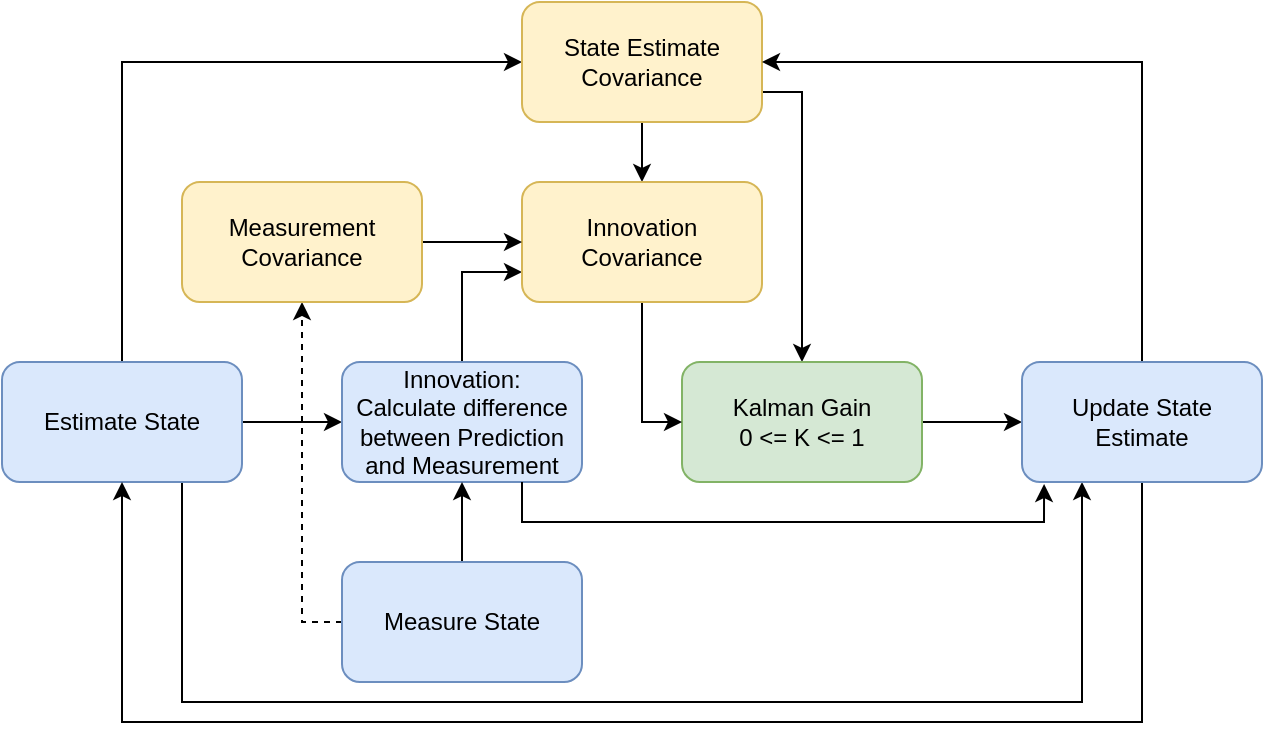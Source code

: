 <mxfile version="24.7.7">
  <diagram name="Seite-1" id="JS4EYDcLNleQqdy2IWI7">
    <mxGraphModel dx="954" dy="647" grid="1" gridSize="10" guides="1" tooltips="1" connect="1" arrows="1" fold="1" page="1" pageScale="1" pageWidth="827" pageHeight="1169" math="0" shadow="0">
      <root>
        <mxCell id="0" />
        <mxCell id="1" parent="0" />
        <mxCell id="y1j3MipExPK3Uck2WT8Z-48" style="edgeStyle=orthogonalEdgeStyle;rounded=0;orthogonalLoop=1;jettySize=auto;html=1;entryX=0;entryY=0.5;entryDx=0;entryDy=0;" edge="1" parent="1" source="y1j3MipExPK3Uck2WT8Z-1" target="y1j3MipExPK3Uck2WT8Z-3">
          <mxGeometry relative="1" as="geometry" />
        </mxCell>
        <mxCell id="y1j3MipExPK3Uck2WT8Z-49" style="edgeStyle=orthogonalEdgeStyle;rounded=0;orthogonalLoop=1;jettySize=auto;html=1;entryX=0;entryY=0.5;entryDx=0;entryDy=0;" edge="1" parent="1" source="y1j3MipExPK3Uck2WT8Z-1" target="y1j3MipExPK3Uck2WT8Z-2">
          <mxGeometry relative="1" as="geometry">
            <Array as="points">
              <mxPoint x="140" y="120" />
            </Array>
          </mxGeometry>
        </mxCell>
        <mxCell id="y1j3MipExPK3Uck2WT8Z-70" style="edgeStyle=orthogonalEdgeStyle;rounded=0;orthogonalLoop=1;jettySize=auto;html=1;exitX=0.75;exitY=1;exitDx=0;exitDy=0;entryX=0.25;entryY=1;entryDx=0;entryDy=0;" edge="1" parent="1" source="y1j3MipExPK3Uck2WT8Z-1" target="y1j3MipExPK3Uck2WT8Z-6">
          <mxGeometry relative="1" as="geometry">
            <Array as="points">
              <mxPoint x="170" y="440" />
              <mxPoint x="620" y="440" />
            </Array>
          </mxGeometry>
        </mxCell>
        <mxCell id="y1j3MipExPK3Uck2WT8Z-1" value="Estimate State" style="rounded=1;whiteSpace=wrap;html=1;fillColor=#dae8fc;strokeColor=#6c8ebf;" vertex="1" parent="1">
          <mxGeometry x="80" y="270" width="120" height="60" as="geometry" />
        </mxCell>
        <mxCell id="y1j3MipExPK3Uck2WT8Z-42" style="edgeStyle=orthogonalEdgeStyle;rounded=0;orthogonalLoop=1;jettySize=auto;html=1;entryX=0.5;entryY=0;entryDx=0;entryDy=0;" edge="1" parent="1" source="y1j3MipExPK3Uck2WT8Z-2" target="y1j3MipExPK3Uck2WT8Z-5">
          <mxGeometry relative="1" as="geometry" />
        </mxCell>
        <mxCell id="y1j3MipExPK3Uck2WT8Z-58" style="edgeStyle=orthogonalEdgeStyle;rounded=0;orthogonalLoop=1;jettySize=auto;html=1;exitX=1;exitY=0.75;exitDx=0;exitDy=0;" edge="1" parent="1" source="y1j3MipExPK3Uck2WT8Z-2" target="y1j3MipExPK3Uck2WT8Z-4">
          <mxGeometry relative="1" as="geometry" />
        </mxCell>
        <mxCell id="y1j3MipExPK3Uck2WT8Z-2" value="State Estimate Covariance" style="rounded=1;whiteSpace=wrap;html=1;fillColor=#fff2cc;strokeColor=#d6b656;" vertex="1" parent="1">
          <mxGeometry x="340" y="90" width="120" height="60" as="geometry" />
        </mxCell>
        <mxCell id="y1j3MipExPK3Uck2WT8Z-65" style="edgeStyle=orthogonalEdgeStyle;rounded=0;orthogonalLoop=1;jettySize=auto;html=1;entryX=0;entryY=0.75;entryDx=0;entryDy=0;" edge="1" parent="1" source="y1j3MipExPK3Uck2WT8Z-3" target="y1j3MipExPK3Uck2WT8Z-5">
          <mxGeometry relative="1" as="geometry" />
        </mxCell>
        <mxCell id="y1j3MipExPK3Uck2WT8Z-3" value="&lt;div&gt;Innovation:&lt;/div&gt;Calculate difference between Prediction and Measurement" style="rounded=1;whiteSpace=wrap;html=1;fillColor=#dae8fc;strokeColor=#6c8ebf;" vertex="1" parent="1">
          <mxGeometry x="250" y="270" width="120" height="60" as="geometry" />
        </mxCell>
        <mxCell id="y1j3MipExPK3Uck2WT8Z-28" style="edgeStyle=orthogonalEdgeStyle;rounded=0;orthogonalLoop=1;jettySize=auto;html=1;entryX=0;entryY=0.5;entryDx=0;entryDy=0;" edge="1" parent="1" source="y1j3MipExPK3Uck2WT8Z-4" target="y1j3MipExPK3Uck2WT8Z-6">
          <mxGeometry relative="1" as="geometry" />
        </mxCell>
        <mxCell id="y1j3MipExPK3Uck2WT8Z-4" value="Kalman Gain&lt;div&gt;0 &amp;lt;= K &amp;lt;= 1&lt;/div&gt;" style="rounded=1;whiteSpace=wrap;html=1;fillColor=#d5e8d4;strokeColor=#82b366;" vertex="1" parent="1">
          <mxGeometry x="420" y="270" width="120" height="60" as="geometry" />
        </mxCell>
        <mxCell id="y1j3MipExPK3Uck2WT8Z-41" style="edgeStyle=orthogonalEdgeStyle;rounded=0;orthogonalLoop=1;jettySize=auto;html=1;entryX=0;entryY=0.5;entryDx=0;entryDy=0;" edge="1" parent="1" source="y1j3MipExPK3Uck2WT8Z-5" target="y1j3MipExPK3Uck2WT8Z-4">
          <mxGeometry relative="1" as="geometry" />
        </mxCell>
        <mxCell id="y1j3MipExPK3Uck2WT8Z-5" value="Innovation Covariance" style="rounded=1;whiteSpace=wrap;html=1;fillColor=#fff2cc;strokeColor=#d6b656;" vertex="1" parent="1">
          <mxGeometry x="340" y="180" width="120" height="60" as="geometry" />
        </mxCell>
        <mxCell id="y1j3MipExPK3Uck2WT8Z-59" style="edgeStyle=orthogonalEdgeStyle;rounded=0;orthogonalLoop=1;jettySize=auto;html=1;entryX=1;entryY=0.5;entryDx=0;entryDy=0;" edge="1" parent="1" source="y1j3MipExPK3Uck2WT8Z-6" target="y1j3MipExPK3Uck2WT8Z-2">
          <mxGeometry relative="1" as="geometry">
            <Array as="points">
              <mxPoint x="650" y="120" />
            </Array>
          </mxGeometry>
        </mxCell>
        <mxCell id="y1j3MipExPK3Uck2WT8Z-60" style="edgeStyle=orthogonalEdgeStyle;rounded=0;orthogonalLoop=1;jettySize=auto;html=1;exitX=0.5;exitY=1;exitDx=0;exitDy=0;entryX=0.5;entryY=1;entryDx=0;entryDy=0;" edge="1" parent="1" source="y1j3MipExPK3Uck2WT8Z-6" target="y1j3MipExPK3Uck2WT8Z-1">
          <mxGeometry relative="1" as="geometry">
            <Array as="points">
              <mxPoint x="650" y="450" />
              <mxPoint x="140" y="450" />
            </Array>
          </mxGeometry>
        </mxCell>
        <mxCell id="y1j3MipExPK3Uck2WT8Z-6" value="Update State Estimate" style="rounded=1;whiteSpace=wrap;html=1;fillColor=#dae8fc;strokeColor=#6c8ebf;" vertex="1" parent="1">
          <mxGeometry x="590" y="270" width="120" height="60" as="geometry" />
        </mxCell>
        <mxCell id="y1j3MipExPK3Uck2WT8Z-52" style="edgeStyle=orthogonalEdgeStyle;rounded=0;orthogonalLoop=1;jettySize=auto;html=1;entryX=0.5;entryY=1;entryDx=0;entryDy=0;" edge="1" parent="1" source="y1j3MipExPK3Uck2WT8Z-18" target="y1j3MipExPK3Uck2WT8Z-3">
          <mxGeometry relative="1" as="geometry" />
        </mxCell>
        <mxCell id="y1j3MipExPK3Uck2WT8Z-62" style="edgeStyle=orthogonalEdgeStyle;rounded=0;orthogonalLoop=1;jettySize=auto;html=1;entryX=0.5;entryY=1;entryDx=0;entryDy=0;dashed=1;" edge="1" parent="1" source="y1j3MipExPK3Uck2WT8Z-18" target="y1j3MipExPK3Uck2WT8Z-61">
          <mxGeometry relative="1" as="geometry">
            <Array as="points">
              <mxPoint x="230" y="400" />
            </Array>
          </mxGeometry>
        </mxCell>
        <mxCell id="y1j3MipExPK3Uck2WT8Z-18" value="Measure State" style="rounded=1;whiteSpace=wrap;html=1;fillColor=#dae8fc;strokeColor=#6c8ebf;" vertex="1" parent="1">
          <mxGeometry x="250" y="370" width="120" height="60" as="geometry" />
        </mxCell>
        <mxCell id="y1j3MipExPK3Uck2WT8Z-66" style="edgeStyle=orthogonalEdgeStyle;rounded=0;orthogonalLoop=1;jettySize=auto;html=1;entryX=0;entryY=0.5;entryDx=0;entryDy=0;" edge="1" parent="1" source="y1j3MipExPK3Uck2WT8Z-61" target="y1j3MipExPK3Uck2WT8Z-5">
          <mxGeometry relative="1" as="geometry" />
        </mxCell>
        <mxCell id="y1j3MipExPK3Uck2WT8Z-61" value="Measurement Covariance" style="rounded=1;whiteSpace=wrap;html=1;fillColor=#fff2cc;strokeColor=#d6b656;" vertex="1" parent="1">
          <mxGeometry x="170" y="180" width="120" height="60" as="geometry" />
        </mxCell>
        <mxCell id="y1j3MipExPK3Uck2WT8Z-69" style="edgeStyle=orthogonalEdgeStyle;rounded=0;orthogonalLoop=1;jettySize=auto;html=1;exitX=0.75;exitY=1;exitDx=0;exitDy=0;entryX=0.092;entryY=1.017;entryDx=0;entryDy=0;entryPerimeter=0;" edge="1" parent="1" source="y1j3MipExPK3Uck2WT8Z-3" target="y1j3MipExPK3Uck2WT8Z-6">
          <mxGeometry relative="1" as="geometry" />
        </mxCell>
      </root>
    </mxGraphModel>
  </diagram>
</mxfile>
